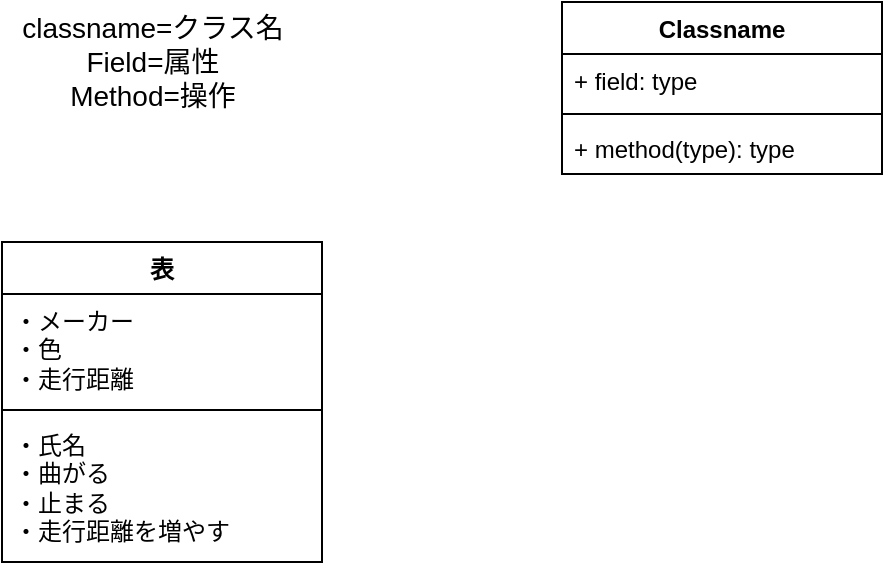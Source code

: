 <mxfile version="28.2.0">
  <diagram name="ページ1" id="6IScWdZjJ2gEAjTMgUPN">
    <mxGraphModel dx="983" dy="536" grid="1" gridSize="10" guides="1" tooltips="1" connect="1" arrows="1" fold="1" page="1" pageScale="1" pageWidth="827" pageHeight="1169" math="0" shadow="0">
      <root>
        <mxCell id="0" />
        <mxCell id="1" parent="0" />
        <mxCell id="zsmNE6EYopKFEqfZQylF-1" value="classname=クラス名&lt;div&gt;Field=属性&lt;/div&gt;&lt;div&gt;Method=操作&lt;/div&gt;" style="text;html=1;align=center;verticalAlign=middle;resizable=0;points=[];autosize=1;strokeColor=none;fillColor=none;fontSize=14;" vertex="1" parent="1">
          <mxGeometry x="80" y="80" width="150" height="60" as="geometry" />
        </mxCell>
        <mxCell id="zsmNE6EYopKFEqfZQylF-11" value="Classname" style="swimlane;fontStyle=1;align=center;verticalAlign=top;childLayout=stackLayout;horizontal=1;startSize=26;horizontalStack=0;resizeParent=1;resizeParentMax=0;resizeLast=0;collapsible=1;marginBottom=0;whiteSpace=wrap;html=1;" vertex="1" parent="1">
          <mxGeometry x="360" y="80" width="160" height="86" as="geometry" />
        </mxCell>
        <mxCell id="zsmNE6EYopKFEqfZQylF-12" value="+ field: type" style="text;strokeColor=none;fillColor=none;align=left;verticalAlign=top;spacingLeft=4;spacingRight=4;overflow=hidden;rotatable=0;points=[[0,0.5],[1,0.5]];portConstraint=eastwest;whiteSpace=wrap;html=1;" vertex="1" parent="zsmNE6EYopKFEqfZQylF-11">
          <mxGeometry y="26" width="160" height="26" as="geometry" />
        </mxCell>
        <mxCell id="zsmNE6EYopKFEqfZQylF-13" value="" style="line;strokeWidth=1;fillColor=none;align=left;verticalAlign=middle;spacingTop=-1;spacingLeft=3;spacingRight=3;rotatable=0;labelPosition=right;points=[];portConstraint=eastwest;strokeColor=inherit;" vertex="1" parent="zsmNE6EYopKFEqfZQylF-11">
          <mxGeometry y="52" width="160" height="8" as="geometry" />
        </mxCell>
        <mxCell id="zsmNE6EYopKFEqfZQylF-14" value="+ method(type): type" style="text;strokeColor=none;fillColor=none;align=left;verticalAlign=top;spacingLeft=4;spacingRight=4;overflow=hidden;rotatable=0;points=[[0,0.5],[1,0.5]];portConstraint=eastwest;whiteSpace=wrap;html=1;" vertex="1" parent="zsmNE6EYopKFEqfZQylF-11">
          <mxGeometry y="60" width="160" height="26" as="geometry" />
        </mxCell>
        <mxCell id="zsmNE6EYopKFEqfZQylF-29" value="表" style="swimlane;fontStyle=1;align=center;verticalAlign=top;childLayout=stackLayout;horizontal=1;startSize=26;horizontalStack=0;resizeParent=1;resizeParentMax=0;resizeLast=0;collapsible=1;marginBottom=0;whiteSpace=wrap;html=1;" vertex="1" parent="1">
          <mxGeometry x="80" y="200" width="160" height="160" as="geometry" />
        </mxCell>
        <mxCell id="zsmNE6EYopKFEqfZQylF-30" value="・メーカー&lt;div&gt;・色&lt;/div&gt;&lt;div&gt;・走行距離&lt;/div&gt;" style="text;strokeColor=none;fillColor=none;align=left;verticalAlign=top;spacingLeft=4;spacingRight=4;overflow=hidden;rotatable=0;points=[[0,0.5],[1,0.5]];portConstraint=eastwest;whiteSpace=wrap;html=1;" vertex="1" parent="zsmNE6EYopKFEqfZQylF-29">
          <mxGeometry y="26" width="160" height="54" as="geometry" />
        </mxCell>
        <mxCell id="zsmNE6EYopKFEqfZQylF-31" value="" style="line;strokeWidth=1;fillColor=none;align=left;verticalAlign=middle;spacingTop=-1;spacingLeft=3;spacingRight=3;rotatable=0;labelPosition=right;points=[];portConstraint=eastwest;strokeColor=inherit;" vertex="1" parent="zsmNE6EYopKFEqfZQylF-29">
          <mxGeometry y="80" width="160" height="8" as="geometry" />
        </mxCell>
        <mxCell id="zsmNE6EYopKFEqfZQylF-32" value="・氏名&lt;div&gt;・曲がる&lt;/div&gt;&lt;div&gt;・止まる&lt;/div&gt;&lt;div&gt;・走行距離を増やす&lt;/div&gt;" style="text;strokeColor=none;fillColor=none;align=left;verticalAlign=top;spacingLeft=4;spacingRight=4;overflow=hidden;rotatable=0;points=[[0,0.5],[1,0.5]];portConstraint=eastwest;whiteSpace=wrap;html=1;" vertex="1" parent="zsmNE6EYopKFEqfZQylF-29">
          <mxGeometry y="88" width="160" height="72" as="geometry" />
        </mxCell>
      </root>
    </mxGraphModel>
  </diagram>
</mxfile>
